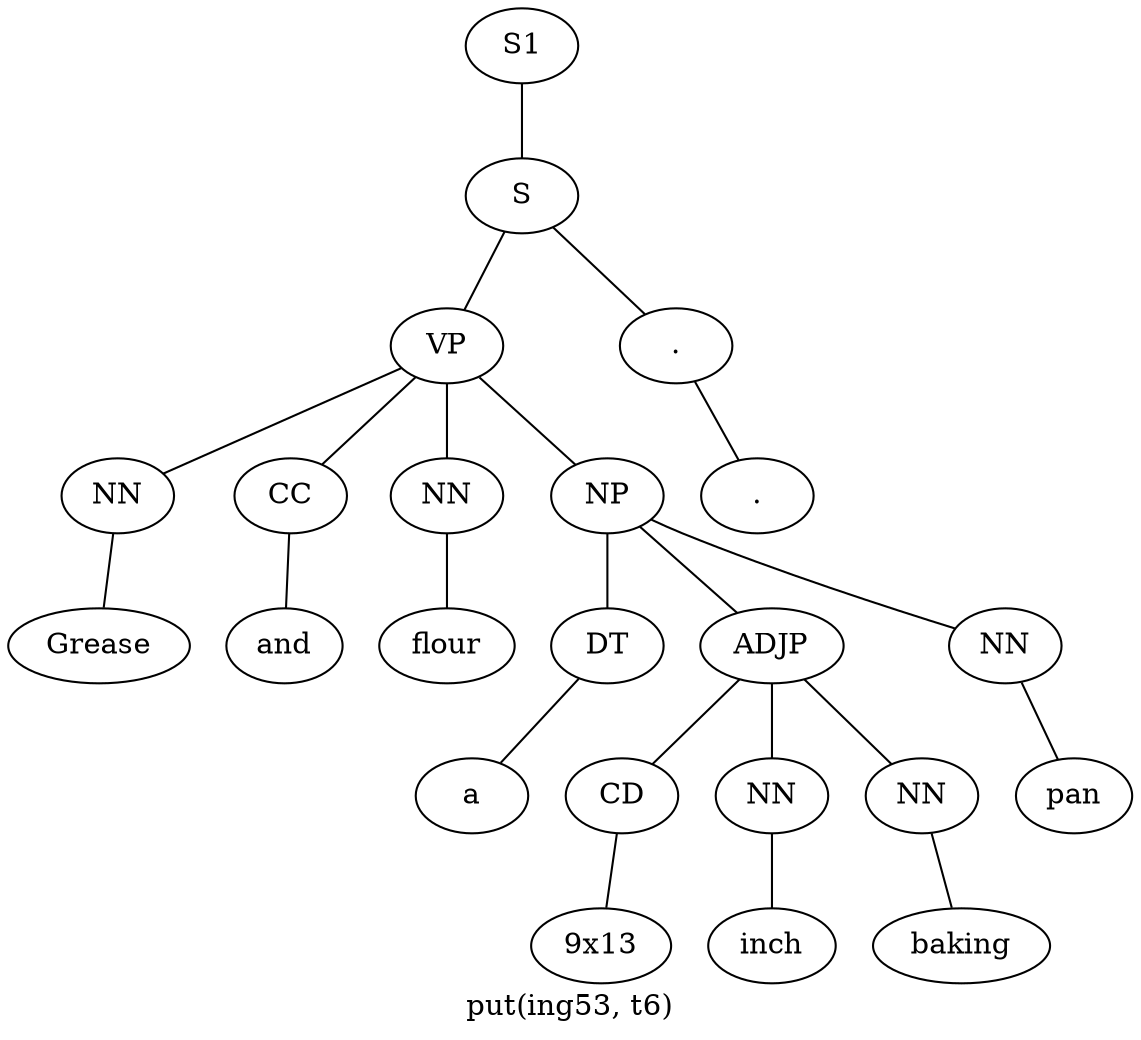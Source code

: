 graph SyntaxGraph {
	label = "put(ing53, t6)";
	Node0 [label="S1"];
	Node1 [label="S"];
	Node2 [label="VP"];
	Node3 [label="NN"];
	Node4 [label="Grease"];
	Node5 [label="CC"];
	Node6 [label="and"];
	Node7 [label="NN"];
	Node8 [label="flour"];
	Node9 [label="NP"];
	Node10 [label="DT"];
	Node11 [label="a"];
	Node12 [label="ADJP"];
	Node13 [label="CD"];
	Node14 [label="9x13"];
	Node15 [label="NN"];
	Node16 [label="inch"];
	Node17 [label="NN"];
	Node18 [label="baking"];
	Node19 [label="NN"];
	Node20 [label="pan"];
	Node21 [label="."];
	Node22 [label="."];

	Node0 -- Node1;
	Node1 -- Node2;
	Node1 -- Node21;
	Node2 -- Node3;
	Node2 -- Node5;
	Node2 -- Node7;
	Node2 -- Node9;
	Node3 -- Node4;
	Node5 -- Node6;
	Node7 -- Node8;
	Node9 -- Node10;
	Node9 -- Node12;
	Node9 -- Node19;
	Node10 -- Node11;
	Node12 -- Node13;
	Node12 -- Node15;
	Node12 -- Node17;
	Node13 -- Node14;
	Node15 -- Node16;
	Node17 -- Node18;
	Node19 -- Node20;
	Node21 -- Node22;
}